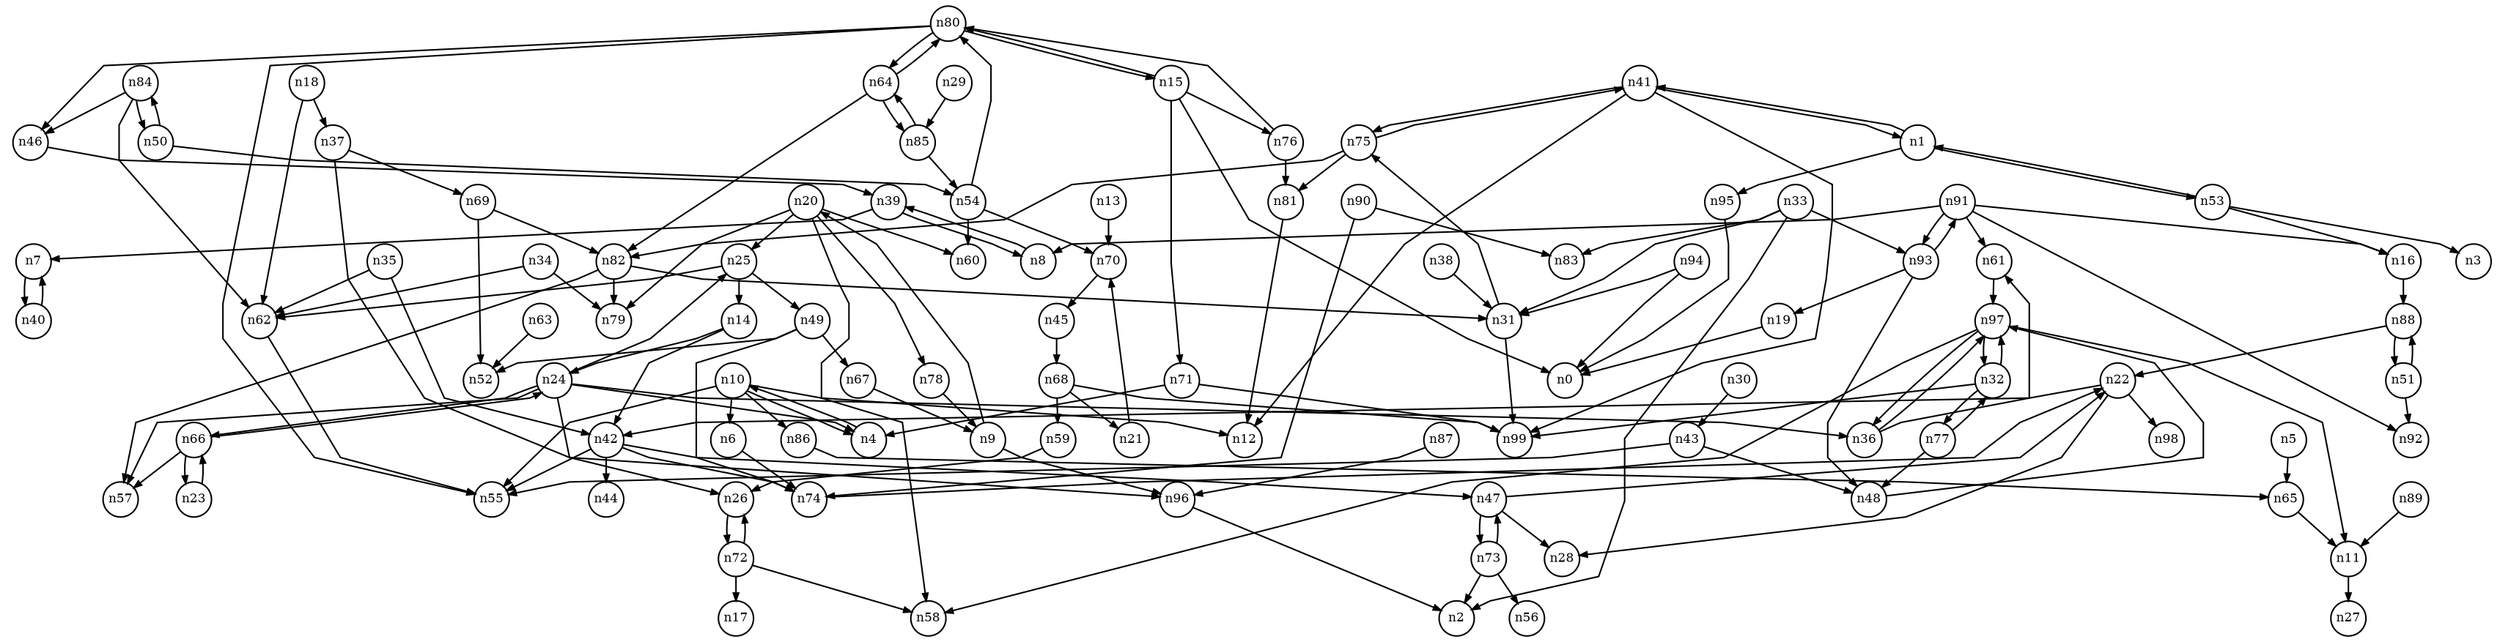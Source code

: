 digraph G{
splines=polyline;
ranksep=0.22;
nodesep=0.22;
nodesize=0.32;
fontsize=8
edge [arrowsize=0.5]
node [fontsize=8 shape=circle width=0.32 fixedsize=shape];

n41 -> n12
n41 -> n75
n41 -> n99
n41 -> n1
n1 -> n41
n1 -> n53
n1 -> n95
n53 -> n3
n53 -> n16
n53 -> n1
n95 -> n0
n65 -> n11
n5 -> n65
n74 -> n22
n6 -> n74
n20 -> n25
n20 -> n58
n20 -> n60
n20 -> n78
n20 -> n79
n9 -> n20
n9 -> n96
n96 -> n2
n4 -> n10
n10 -> n4
n10 -> n6
n10 -> n12
n10 -> n55
n10 -> n86
n86 -> n65
n11 -> n27
n70 -> n45
n13 -> n70
n42 -> n44
n42 -> n55
n42 -> n74
n42 -> n47
n14 -> n42
n14 -> n24
n15 -> n0
n15 -> n71
n15 -> n76
n15 -> n80
n71 -> n4
n71 -> n99
n76 -> n81
n76 -> n80
n88 -> n22
n88 -> n51
n16 -> n88
n37 -> n69
n37 -> n96
n18 -> n37
n18 -> n62
n62 -> n55
n19 -> n0
n25 -> n14
n25 -> n49
n25 -> n62
n78 -> n9
n21 -> n70
n22 -> n28
n22 -> n42
n22 -> n98
n24 -> n4
n24 -> n25
n24 -> n26
n24 -> n36
n24 -> n57
n24 -> n66
n26 -> n72
n36 -> n61
n36 -> n97
n66 -> n23
n66 -> n57
n66 -> n24
n49 -> n52
n49 -> n67
n49 -> n74
n85 -> n54
n85 -> n64
n29 -> n85
n43 -> n48
n43 -> n55
n30 -> n43
n31 -> n99
n31 -> n75
n77 -> n48
n77 -> n32
n32 -> n77
n32 -> n99
n32 -> n97
n33 -> n2
n33 -> n31
n33 -> n83
n33 -> n93
n93 -> n19
n93 -> n48
n93 -> n91
n34 -> n62
n34 -> n79
n35 -> n42
n35 -> n62
n61 -> n97
n69 -> n52
n69 -> n82
n38 -> n31
n7 -> n40
n39 -> n7
n39 -> n8
n8 -> n39
n40 -> n7
n75 -> n81
n75 -> n82
n75 -> n41
n48 -> n97
n46 -> n39
n47 -> n22
n47 -> n28
n47 -> n73
n67 -> n9
n54 -> n60
n54 -> n70
n54 -> n80
n50 -> n54
n50 -> n84
n51 -> n88
n51 -> n92
n59 -> n26
n63 -> n52
n82 -> n31
n82 -> n57
n82 -> n79
n64 -> n82
n64 -> n85
n64 -> n80
n23 -> n66
n68 -> n21
n68 -> n59
n68 -> n99
n45 -> n68
n72 -> n17
n72 -> n26
n72 -> n58
n73 -> n2
n73 -> n47
n73 -> n56
n81 -> n12
n80 -> n15
n80 -> n46
n80 -> n55
n80 -> n64
n84 -> n46
n84 -> n50
n84 -> n62
n87 -> n96
n89 -> n11
n90 -> n74
n90 -> n83
n91 -> n8
n91 -> n16
n91 -> n61
n91 -> n92
n91 -> n93
n94 -> n0
n94 -> n31
n97 -> n11
n97 -> n32
n97 -> n36
n97 -> n58
}
